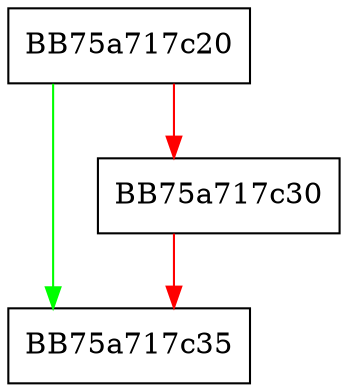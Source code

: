 digraph OnPoolRelease {
  node [shape="box"];
  graph [splines=ortho];
  BB75a717c20 -> BB75a717c35 [color="green"];
  BB75a717c20 -> BB75a717c30 [color="red"];
  BB75a717c30 -> BB75a717c35 [color="red"];
}